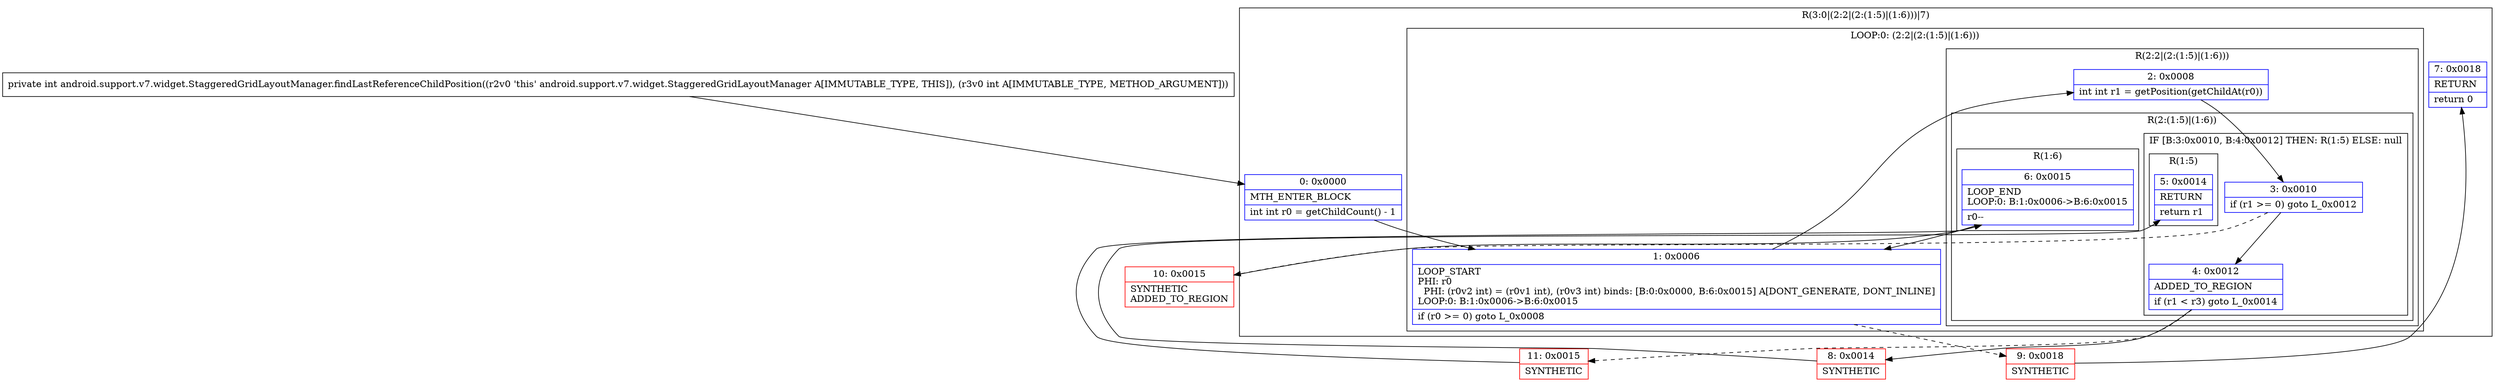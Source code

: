 digraph "CFG forandroid.support.v7.widget.StaggeredGridLayoutManager.findLastReferenceChildPosition(I)I" {
subgraph cluster_Region_1857151441 {
label = "R(3:0|(2:2|(2:(1:5)|(1:6)))|7)";
node [shape=record,color=blue];
Node_0 [shape=record,label="{0\:\ 0x0000|MTH_ENTER_BLOCK\l|int int r0 = getChildCount() \- 1\l}"];
subgraph cluster_LoopRegion_999687612 {
label = "LOOP:0: (2:2|(2:(1:5)|(1:6)))";
node [shape=record,color=blue];
Node_1 [shape=record,label="{1\:\ 0x0006|LOOP_START\lPHI: r0 \l  PHI: (r0v2 int) = (r0v1 int), (r0v3 int) binds: [B:0:0x0000, B:6:0x0015] A[DONT_GENERATE, DONT_INLINE]\lLOOP:0: B:1:0x0006\-\>B:6:0x0015\l|if (r0 \>= 0) goto L_0x0008\l}"];
subgraph cluster_Region_386394299 {
label = "R(2:2|(2:(1:5)|(1:6)))";
node [shape=record,color=blue];
Node_2 [shape=record,label="{2\:\ 0x0008|int int r1 = getPosition(getChildAt(r0))\l}"];
subgraph cluster_Region_1389109930 {
label = "R(2:(1:5)|(1:6))";
node [shape=record,color=blue];
subgraph cluster_IfRegion_1993948387 {
label = "IF [B:3:0x0010, B:4:0x0012] THEN: R(1:5) ELSE: null";
node [shape=record,color=blue];
Node_3 [shape=record,label="{3\:\ 0x0010|if (r1 \>= 0) goto L_0x0012\l}"];
Node_4 [shape=record,label="{4\:\ 0x0012|ADDED_TO_REGION\l|if (r1 \< r3) goto L_0x0014\l}"];
subgraph cluster_Region_2112449633 {
label = "R(1:5)";
node [shape=record,color=blue];
Node_5 [shape=record,label="{5\:\ 0x0014|RETURN\l|return r1\l}"];
}
}
subgraph cluster_Region_399051430 {
label = "R(1:6)";
node [shape=record,color=blue];
Node_6 [shape=record,label="{6\:\ 0x0015|LOOP_END\lLOOP:0: B:1:0x0006\-\>B:6:0x0015\l|r0\-\-\l}"];
}
}
}
}
Node_7 [shape=record,label="{7\:\ 0x0018|RETURN\l|return 0\l}"];
}
Node_8 [shape=record,color=red,label="{8\:\ 0x0014|SYNTHETIC\l}"];
Node_9 [shape=record,color=red,label="{9\:\ 0x0018|SYNTHETIC\l}"];
Node_10 [shape=record,color=red,label="{10\:\ 0x0015|SYNTHETIC\lADDED_TO_REGION\l}"];
Node_11 [shape=record,color=red,label="{11\:\ 0x0015|SYNTHETIC\l}"];
MethodNode[shape=record,label="{private int android.support.v7.widget.StaggeredGridLayoutManager.findLastReferenceChildPosition((r2v0 'this' android.support.v7.widget.StaggeredGridLayoutManager A[IMMUTABLE_TYPE, THIS]), (r3v0 int A[IMMUTABLE_TYPE, METHOD_ARGUMENT])) }"];
MethodNode -> Node_0;
Node_0 -> Node_1;
Node_1 -> Node_2;
Node_1 -> Node_9[style=dashed];
Node_2 -> Node_3;
Node_3 -> Node_4;
Node_3 -> Node_10[style=dashed];
Node_4 -> Node_8;
Node_4 -> Node_11[style=dashed];
Node_6 -> Node_1;
Node_8 -> Node_5;
Node_9 -> Node_7;
Node_10 -> Node_6;
Node_11 -> Node_6;
}

